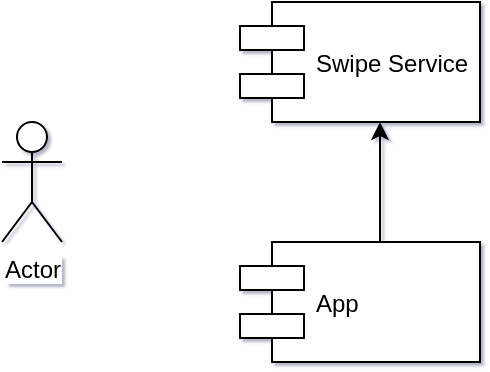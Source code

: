 <mxfile version="12.1.3" type="github" pages="1">
  <diagram id="eSeaNw2GithJxdGABO0R" name="Page-1">
    <mxGraphModel dx="1768" dy="1092" grid="0" gridSize="10" guides="1" tooltips="1" connect="1" arrows="1" fold="1" page="1" pageScale="1" pageWidth="413" pageHeight="291" background="none" math="0" shadow="1">
      <root>
        <mxCell id="0"/>
        <mxCell id="1" parent="0"/>
        <mxCell id="sySPXVt8ZNQNiC04dRN2-1" value="Swipe Service" style="shape=component;align=left;spacingLeft=36;" parent="1" vertex="1">
          <mxGeometry x="144" y="55" width="120" height="60" as="geometry"/>
        </mxCell>
        <mxCell id="sySPXVt8ZNQNiC04dRN2-4" style="edgeStyle=orthogonalEdgeStyle;rounded=0;orthogonalLoop=1;jettySize=auto;html=1;" parent="1" source="sySPXVt8ZNQNiC04dRN2-3" target="sySPXVt8ZNQNiC04dRN2-1" edge="1">
          <mxGeometry relative="1" as="geometry">
            <Array as="points">
              <mxPoint x="214" y="155"/>
              <mxPoint x="214" y="155"/>
            </Array>
          </mxGeometry>
        </mxCell>
        <mxCell id="sySPXVt8ZNQNiC04dRN2-3" value="App" style="shape=component;align=left;spacingLeft=36;" parent="1" vertex="1">
          <mxGeometry x="144" y="175" width="120" height="60" as="geometry"/>
        </mxCell>
        <mxCell id="jIlWIzGMqwlmhMCRxVRk-1" value="Actor" style="shape=umlActor;verticalLabelPosition=bottom;labelBackgroundColor=#ffffff;verticalAlign=top;html=1;outlineConnect=0;" vertex="1" parent="1">
          <mxGeometry x="25" y="115" width="30" height="60" as="geometry"/>
        </mxCell>
      </root>
    </mxGraphModel>
  </diagram>
</mxfile>
